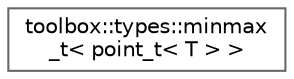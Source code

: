 digraph "Graphical Class Hierarchy"
{
 // LATEX_PDF_SIZE
  bgcolor="transparent";
  edge [fontname=Helvetica,fontsize=10,labelfontname=Helvetica,labelfontsize=10];
  node [fontname=Helvetica,fontsize=10,shape=box,height=0.2,width=0.4];
  rankdir="LR";
  Node0 [id="Node000000",label="toolbox::types::minmax\l_t\< point_t\< T \> \>",height=0.2,width=0.4,color="grey40", fillcolor="white", style="filled",URL="$structtoolbox_1_1types_1_1minmax__t_3_01point__t_3_01_t_01_4_01_4.html",tooltip="point_t类型的minmax_t偏特化 / Partial specialization of minmax_t for point_t type"];
}
